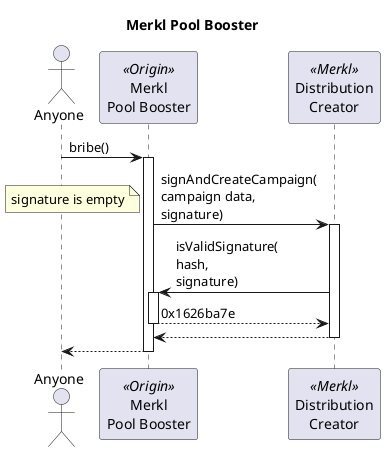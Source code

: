 @startuml

title "Merkl Pool Booster"

' actor "5/8 Admin" as admin
' actor "Timelock" as timelock
actor "Anyone" as user
' participant "Merkl\nPool Booster\nFactory" as pbf <<Origin>>
participant "Merkl\nPool Booster" as pb <<Origin>>
participant "Distribution\nCreator" as dist <<Merkl>>

user -> pb : bribe()
activate pb
pb -> dist : signAndCreateCampaign(\ncampaign data,\nsignature)
note left : signature is empty
activate dist
dist -> pb : isValidSignature(\nhash,\nsignature)
activate pb
return 0x1626ba7e
return
return

@enduml